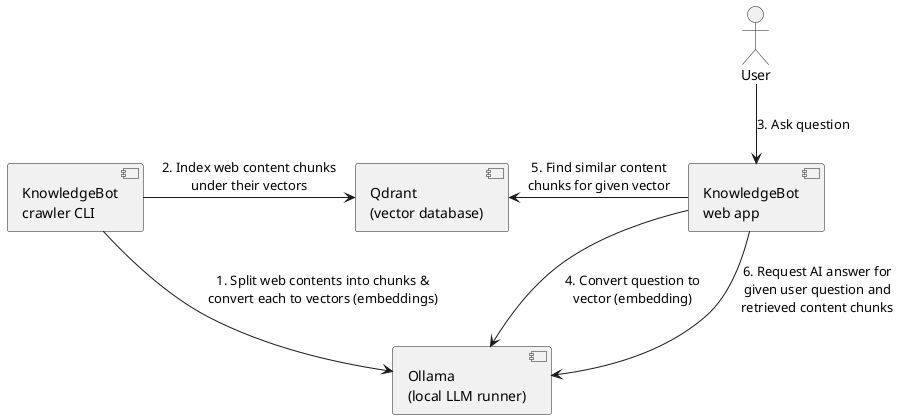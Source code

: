 @startuml

actor "User" as user
component "KnowledgeBot\nweb app" as knowledgebot
component "KnowledgeBot\ncrawler CLI" as crawler
component "Qdrant\n(vector database)" as qdrant
component "Ollama\n(local LLM runner)" as ollama

crawler --> ollama : 1. Split web contents into chunks &\nconvert each to vectors (embeddings)
crawler -> qdrant : 2. Index web content chunks\nunder their vectors

user -d-> knowledgebot : 3. Ask question

knowledgebot --> ollama : 4. Convert question to\nvector (embedding)
knowledgebot -l-> qdrant: 5. Find similar content\nchunks for given vector
knowledgebot --> ollama: 6. Request AI answer for\ngiven user question and\nretrieved content chunks

'' Layout fixes
ollama -[hidden]- qdrant

@enduml

